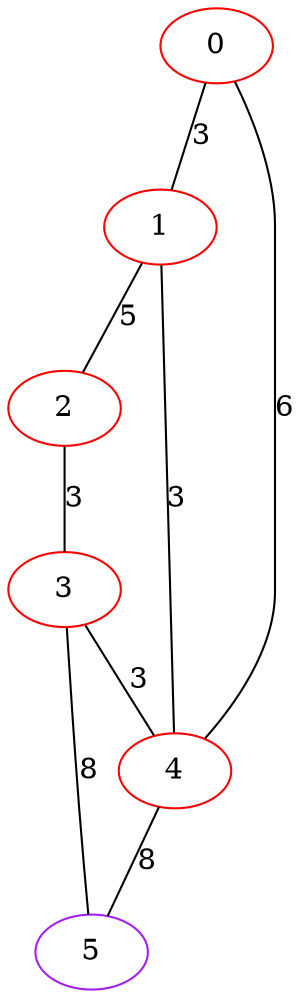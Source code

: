 graph "" {
0 [color=red, weight=1];
1 [color=red, weight=1];
2 [color=red, weight=1];
3 [color=red, weight=1];
4 [color=red, weight=1];
5 [color=purple, weight=4];
0 -- 1  [key=0, label=3];
0 -- 4  [key=0, label=6];
1 -- 2  [key=0, label=5];
1 -- 4  [key=0, label=3];
2 -- 3  [key=0, label=3];
3 -- 4  [key=0, label=3];
3 -- 5  [key=0, label=8];
4 -- 5  [key=0, label=8];
}
